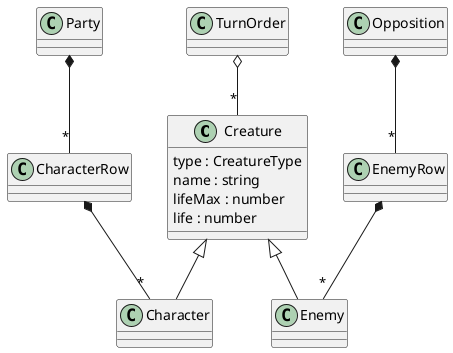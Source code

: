 @startuml

class Creature {
  type : CreatureType
  name : string
  lifeMax : number
  life : number
}

class Character {
}

class CharacterRow {
}

class Party {
}

class Enemy {
}

class EnemyRow {
}

class Opposition {
}

class TurnOrder {
}

Creature <|-- Character
Creature <|-- Enemy
CharacterRow *-- "*" Character
Party *-- "*" CharacterRow
EnemyRow *-- "*" Enemy
Opposition *-- "*" EnemyRow
TurnOrder o-- "*" Creature

@enduml
